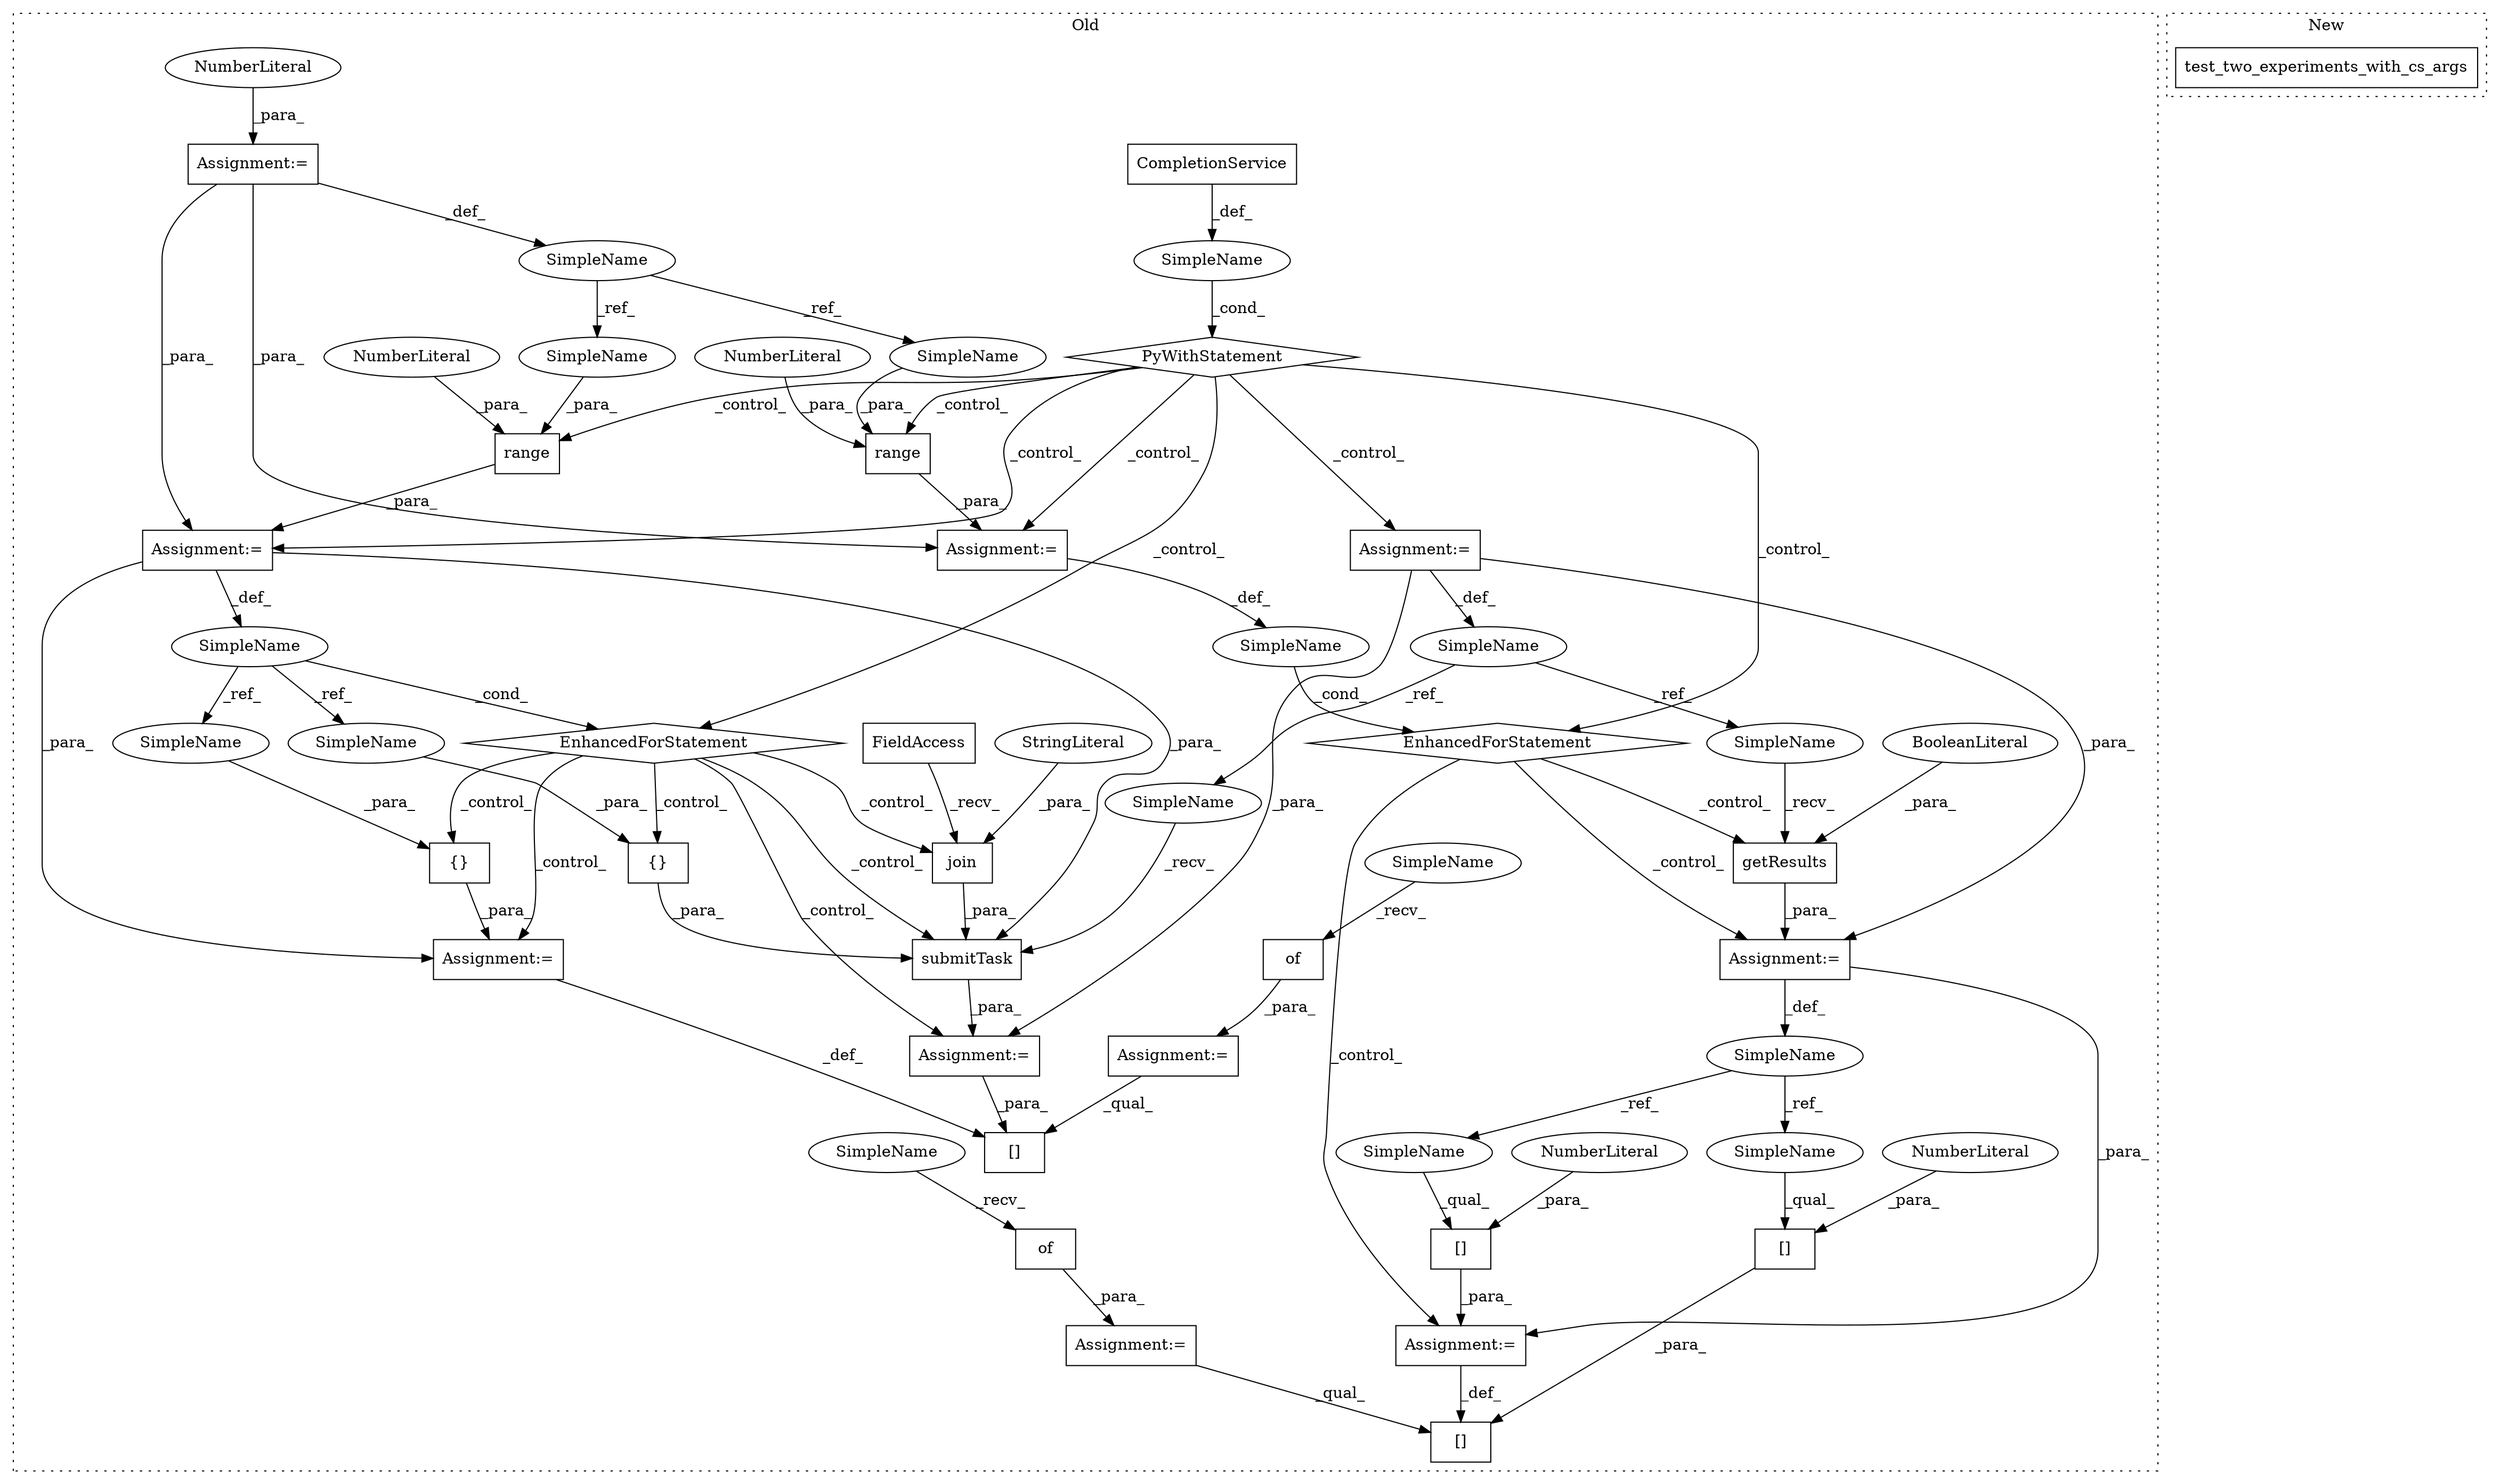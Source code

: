 digraph G {
subgraph cluster0 {
1 [label="EnhancedForStatement" a="70" s="1901,1988" l="57,2" shape="diamond"];
3 [label="{}" a="4" s="2077,2079" l="1,1" shape="box"];
4 [label="[]" a="2" s="2091,2111" l="17,1" shape="box"];
5 [label="{}" a="4" s="2122,2124" l="1,1" shape="box"];
6 [label="CompletionService" a="32" s="1825,1876" l="18,1" shape="box"];
7 [label="EnhancedForStatement" a="70" s="2141,2228" l="57,2" shape="diamond"];
8 [label="PyWithStatement" a="104" s="1815,1877" l="10,2" shape="diamond"];
9 [label="SimpleName" a="42" s="2202" l="1" shape="ellipse"];
10 [label="getResults" a="32" s="2250,2265" l="11,1" shape="box"];
11 [label="[]" a="2" s="2276,2293" l="8,1" shape="box"];
12 [label="of" a="32" s="1774" l="4" shape="box"];
13 [label="[]" a="2" s="2295,2303" l="7,1" shape="box"];
14 [label="NumberLiteral" a="34" s="2302" l="1" shape="ellipse"];
15 [label="[]" a="2" s="2284,2292" l="7,1" shape="box"];
16 [label="NumberLiteral" a="34" s="2291" l="1" shape="ellipse"];
17 [label="of" a="32" s="1805" l="4" shape="box"];
18 [label="BooleanLiteral" a="9" s="2261" l="4" shape="ellipse"];
19 [label="range" a="32" s="1966,1987" l="6,1" shape="box"];
20 [label="NumberLiteral" a="34" s="1972" l="1" shape="ellipse"];
21 [label="range" a="32" s="2206,2227" l="6,1" shape="box"];
22 [label="NumberLiteral" a="34" s="2212" l="1" shape="ellipse"];
23 [label="SimpleName" a="42" s="1741" l="13" shape="ellipse"];
24 [label="SimpleName" a="42" s="" l="" shape="ellipse"];
25 [label="SimpleName" a="42" s="2240" l="6" shape="ellipse"];
26 [label="SimpleName" a="42" s="1962" l="1" shape="ellipse"];
27 [label="submitTask" a="32" s="2007,2080" l="11,1" shape="box"];
28 [label="SimpleName" a="42" s="1891" l="2" shape="ellipse"];
29 [label="join" a="32" s="2026,2066" l="5,1" shape="box"];
30 [label="FieldAccess" a="22" s="2018" l="7" shape="box"];
31 [label="Assignment:=" a="7" s="2246" l="1" shape="box"];
32 [label="Assignment:=" a="7" s="1901,1988" l="57,2" shape="box"];
33 [label="Assignment:=" a="7" s="1800" l="1" shape="box"];
34 [label="StringLiteral" a="45" s="2038" l="28" shape="ellipse"];
35 [label="Assignment:=" a="7" s="1891" l="2" shape="box"];
36 [label="Assignment:=" a="7" s="2294" l="1" shape="box"];
37 [label="Assignment:=" a="7" s="1754" l="1" shape="box"];
38 [label="NumberLiteral" a="34" s="1755" l="1" shape="ellipse"];
39 [label="Assignment:=" a="7" s="1769" l="1" shape="box"];
40 [label="Assignment:=" a="7" s="2112" l="1" shape="box"];
41 [label="Assignment:=" a="7" s="2003" l="1" shape="box"];
42 [label="Assignment:=" a="7" s="2141,2228" l="57,2" shape="box"];
43 [label="SimpleName" a="42" s="2247" l="2" shape="ellipse"];
44 [label="SimpleName" a="42" s="2004" l="2" shape="ellipse"];
45 [label="SimpleName" a="42" s="1974" l="13" shape="ellipse"];
46 [label="SimpleName" a="42" s="2214" l="13" shape="ellipse"];
47 [label="SimpleName" a="42" s="1770" l="3" shape="ellipse"];
48 [label="SimpleName" a="42" s="1801" l="3" shape="ellipse"];
49 [label="SimpleName" a="42" s="2284" l="6" shape="ellipse"];
50 [label="SimpleName" a="42" s="2295" l="6" shape="ellipse"];
51 [label="SimpleName" a="42" s="2123" l="1" shape="ellipse"];
52 [label="SimpleName" a="42" s="2078" l="1" shape="ellipse"];
label = "Old";
style="dotted";
}
subgraph cluster1 {
2 [label="test_two_experiments_with_cs_args" a="32" s="2160,2214" l="34,1" shape="box"];
label = "New";
style="dotted";
}
1 -> 5 [label="_control_"];
1 -> 41 [label="_control_"];
1 -> 3 [label="_control_"];
1 -> 29 [label="_control_"];
1 -> 40 [label="_control_"];
1 -> 27 [label="_control_"];
3 -> 27 [label="_para_"];
5 -> 40 [label="_para_"];
6 -> 24 [label="_def_"];
7 -> 31 [label="_control_"];
7 -> 36 [label="_control_"];
7 -> 10 [label="_control_"];
8 -> 7 [label="_control_"];
8 -> 19 [label="_control_"];
8 -> 32 [label="_control_"];
8 -> 21 [label="_control_"];
8 -> 42 [label="_control_"];
8 -> 1 [label="_control_"];
8 -> 35 [label="_control_"];
9 -> 7 [label="_cond_"];
10 -> 31 [label="_para_"];
12 -> 39 [label="_para_"];
13 -> 36 [label="_para_"];
14 -> 13 [label="_para_"];
15 -> 11 [label="_para_"];
16 -> 15 [label="_para_"];
17 -> 33 [label="_para_"];
18 -> 10 [label="_para_"];
19 -> 32 [label="_para_"];
20 -> 19 [label="_para_"];
21 -> 42 [label="_para_"];
22 -> 21 [label="_para_"];
23 -> 46 [label="_ref_"];
23 -> 45 [label="_ref_"];
24 -> 8 [label="_cond_"];
25 -> 50 [label="_ref_"];
25 -> 49 [label="_ref_"];
26 -> 52 [label="_ref_"];
26 -> 51 [label="_ref_"];
26 -> 1 [label="_cond_"];
27 -> 41 [label="_para_"];
28 -> 43 [label="_ref_"];
28 -> 44 [label="_ref_"];
29 -> 27 [label="_para_"];
30 -> 29 [label="_recv_"];
31 -> 25 [label="_def_"];
31 -> 36 [label="_para_"];
32 -> 26 [label="_def_"];
32 -> 27 [label="_para_"];
32 -> 40 [label="_para_"];
33 -> 4 [label="_qual_"];
34 -> 29 [label="_para_"];
35 -> 31 [label="_para_"];
35 -> 41 [label="_para_"];
35 -> 28 [label="_def_"];
36 -> 11 [label="_def_"];
37 -> 42 [label="_para_"];
37 -> 32 [label="_para_"];
37 -> 23 [label="_def_"];
38 -> 37 [label="_para_"];
39 -> 11 [label="_qual_"];
40 -> 4 [label="_def_"];
41 -> 4 [label="_para_"];
42 -> 9 [label="_def_"];
43 -> 10 [label="_recv_"];
44 -> 27 [label="_recv_"];
45 -> 19 [label="_para_"];
46 -> 21 [label="_para_"];
47 -> 12 [label="_recv_"];
48 -> 17 [label="_recv_"];
49 -> 15 [label="_qual_"];
50 -> 13 [label="_qual_"];
51 -> 5 [label="_para_"];
52 -> 3 [label="_para_"];
}